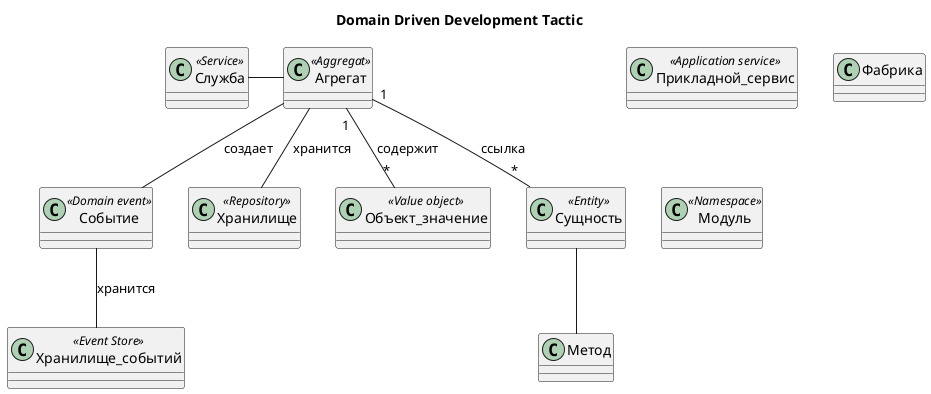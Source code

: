 @startuml DDD

title Domain Driven Development Tactic

class Агрегат <<Aggregat>>
'class Объект
class Прикладной_сервис <<Application service>>
class Служба <<Service>>
Служба - Агрегат
class Фабрика
class Модуль <<Namespace>>

class Событие <<Domain event>>
Агрегат -- Событие : создает

class Хранилище_событий <<Event Store>>
Событие -- Хранилище_событий: хранится

class Хранилище <<Repository>>
Агрегат -- Хранилище: хранится

class Объект_значение <<Value object>>
Агрегат "1" -- "*" Объект_значение: содержит

class Сущность <<Entity>>
Агрегат "1" -- "*" Сущность: ссылка

class Метод
Сущность -- Метод

@enduml